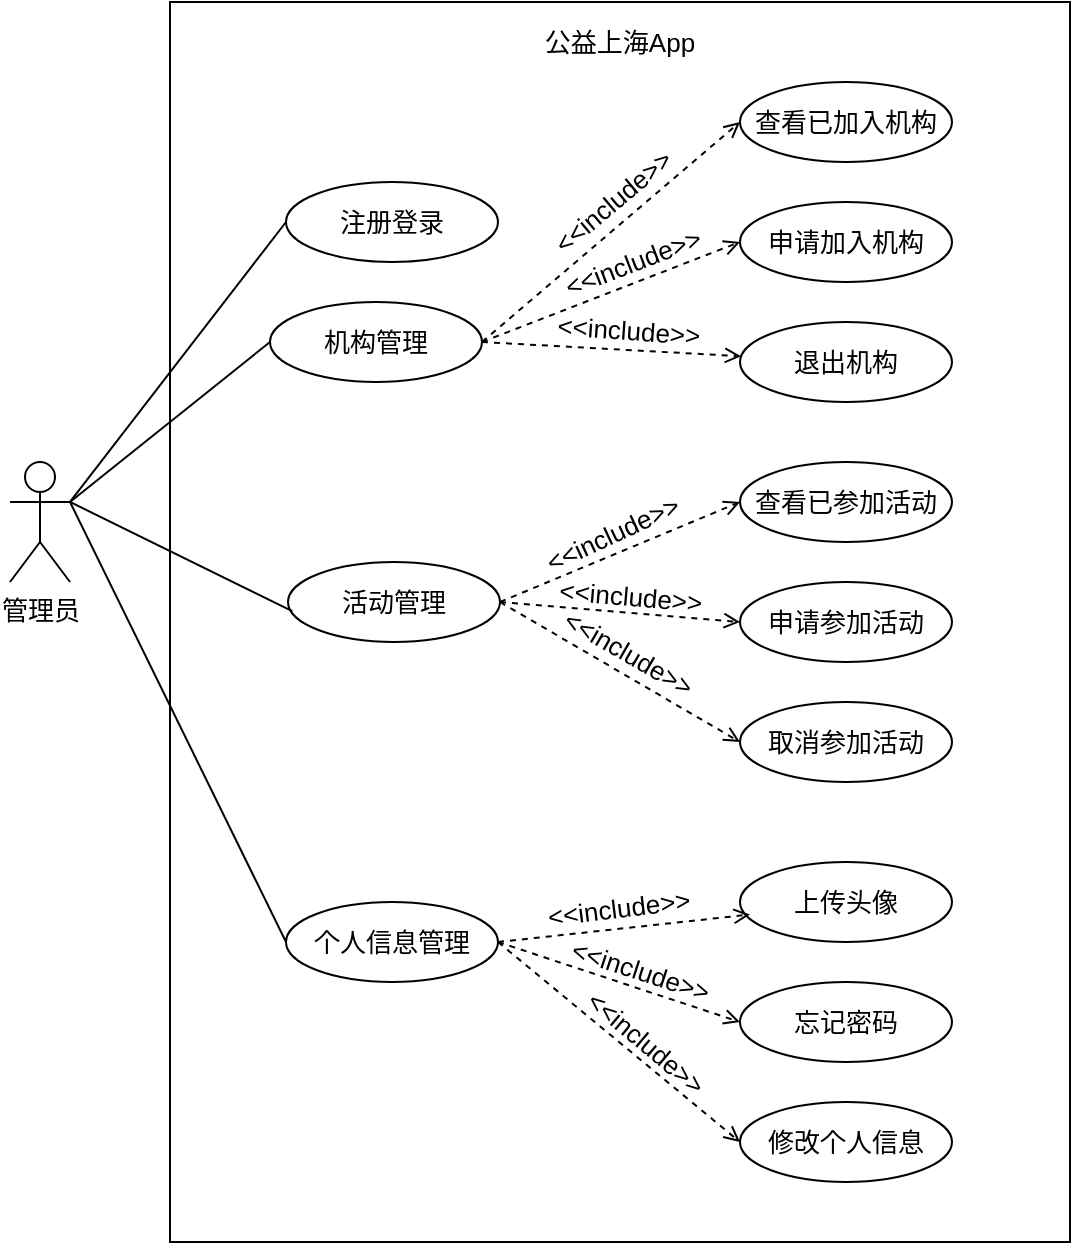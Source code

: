 <mxfile version="24.4.9" type="github">
  <diagram name="第 1 页" id="QIkSNU2lJWrrcMK7OgB3">
    <mxGraphModel dx="1434" dy="738" grid="1" gridSize="10" guides="1" tooltips="1" connect="1" arrows="1" fold="1" page="1" pageScale="1" pageWidth="827" pageHeight="1169" math="0" shadow="0">
      <root>
        <mxCell id="0" />
        <mxCell id="1" parent="0" />
        <mxCell id="RuP5DusUmNIFuySBbjsR-49" style="edgeStyle=none;rounded=0;orthogonalLoop=1;jettySize=auto;html=1;exitX=1;exitY=0.333;exitDx=0;exitDy=0;exitPerimeter=0;entryX=0;entryY=0.5;entryDx=0;entryDy=0;endArrow=none;endFill=0;fontSize=13;labelBackgroundColor=none;" parent="1" source="RuP5DusUmNIFuySBbjsR-52" target="RuP5DusUmNIFuySBbjsR-54" edge="1">
          <mxGeometry relative="1" as="geometry" />
        </mxCell>
        <mxCell id="RuP5DusUmNIFuySBbjsR-50" style="edgeStyle=none;rounded=0;orthogonalLoop=1;jettySize=auto;html=1;exitX=1;exitY=0.333;exitDx=0;exitDy=0;exitPerimeter=0;entryX=0;entryY=0.5;entryDx=0;entryDy=0;endArrow=none;endFill=0;fontSize=13;labelBackgroundColor=none;" parent="1" source="RuP5DusUmNIFuySBbjsR-52" target="RuP5DusUmNIFuySBbjsR-61" edge="1">
          <mxGeometry relative="1" as="geometry" />
        </mxCell>
        <mxCell id="RuP5DusUmNIFuySBbjsR-51" style="edgeStyle=none;rounded=0;orthogonalLoop=1;jettySize=auto;html=1;exitX=1;exitY=0.333;exitDx=0;exitDy=0;exitPerimeter=0;entryX=0;entryY=0.5;entryDx=0;entryDy=0;endArrow=none;endFill=0;fontSize=13;labelBackgroundColor=none;" parent="1" source="RuP5DusUmNIFuySBbjsR-52" target="RuP5DusUmNIFuySBbjsR-73" edge="1">
          <mxGeometry relative="1" as="geometry" />
        </mxCell>
        <mxCell id="RuP5DusUmNIFuySBbjsR-52" value="管理员" style="shape=umlActor;verticalLabelPosition=bottom;verticalAlign=top;html=1;outlineConnect=0;fontSize=13;labelBackgroundColor=none;" parent="1" vertex="1">
          <mxGeometry x="170" y="230" width="30" height="60" as="geometry" />
        </mxCell>
        <mxCell id="RuP5DusUmNIFuySBbjsR-53" value="" style="rounded=0;whiteSpace=wrap;html=1;gradientColor=none;fillColor=none;fontSize=13;labelBackgroundColor=none;" parent="1" vertex="1">
          <mxGeometry x="250" width="450" height="620" as="geometry" />
        </mxCell>
        <mxCell id="RuP5DusUmNIFuySBbjsR-54" value="注册登录" style="ellipse;whiteSpace=wrap;html=1;fontSize=13;labelBackgroundColor=none;" parent="1" vertex="1">
          <mxGeometry x="308" y="90" width="106" height="40" as="geometry" />
        </mxCell>
        <mxCell id="RuP5DusUmNIFuySBbjsR-55" style="edgeStyle=none;rounded=0;orthogonalLoop=1;jettySize=auto;html=1;exitX=1;exitY=0.5;exitDx=0;exitDy=0;entryX=0;entryY=0.5;entryDx=0;entryDy=0;endArrow=open;endFill=0;dashed=1;fontSize=13;labelBackgroundColor=none;" parent="1" source="RuP5DusUmNIFuySBbjsR-61" target="RuP5DusUmNIFuySBbjsR-79" edge="1">
          <mxGeometry relative="1" as="geometry" />
        </mxCell>
        <mxCell id="RuP5DusUmNIFuySBbjsR-56" value="&amp;lt;&amp;lt;include&amp;gt;&amp;gt;" style="edgeLabel;html=1;align=center;verticalAlign=middle;resizable=0;points=[];rotation=-40;fontSize=13;labelBackgroundColor=none;" parent="RuP5DusUmNIFuySBbjsR-55" vertex="1" connectable="0">
          <mxGeometry x="0.01" y="1" relative="1" as="geometry">
            <mxPoint y="-14" as="offset" />
          </mxGeometry>
        </mxCell>
        <mxCell id="RuP5DusUmNIFuySBbjsR-57" style="edgeStyle=none;rounded=0;orthogonalLoop=1;jettySize=auto;html=1;exitX=1;exitY=0.5;exitDx=0;exitDy=0;entryX=0;entryY=0.5;entryDx=0;entryDy=0;endArrow=open;endFill=0;dashed=1;fontSize=13;labelBackgroundColor=none;" parent="1" source="RuP5DusUmNIFuySBbjsR-61" target="RuP5DusUmNIFuySBbjsR-75" edge="1">
          <mxGeometry relative="1" as="geometry" />
        </mxCell>
        <mxCell id="RuP5DusUmNIFuySBbjsR-58" value="&amp;lt;&amp;lt;include&amp;gt;&amp;gt;" style="edgeLabel;html=1;align=center;verticalAlign=middle;resizable=0;points=[];rotation=339;fontSize=13;labelBackgroundColor=none;" parent="RuP5DusUmNIFuySBbjsR-57" vertex="1" connectable="0">
          <mxGeometry x="0.119" y="-2" relative="1" as="geometry">
            <mxPoint x="2" y="-14" as="offset" />
          </mxGeometry>
        </mxCell>
        <mxCell id="RuP5DusUmNIFuySBbjsR-59" style="edgeStyle=none;rounded=0;orthogonalLoop=1;jettySize=auto;html=1;exitX=1;exitY=0.5;exitDx=0;exitDy=0;endArrow=open;endFill=0;dashed=1;fontSize=13;labelBackgroundColor=none;" parent="1" source="RuP5DusUmNIFuySBbjsR-61" target="RuP5DusUmNIFuySBbjsR-76" edge="1">
          <mxGeometry relative="1" as="geometry" />
        </mxCell>
        <mxCell id="RuP5DusUmNIFuySBbjsR-60" value="&amp;lt;&amp;lt;include&amp;gt;&amp;gt;" style="edgeLabel;html=1;align=center;verticalAlign=middle;resizable=0;points=[];rotation=4;fontSize=13;labelBackgroundColor=none;" parent="RuP5DusUmNIFuySBbjsR-59" vertex="1" connectable="0">
          <mxGeometry relative="1" as="geometry">
            <mxPoint x="8" y="-10" as="offset" />
          </mxGeometry>
        </mxCell>
        <mxCell id="RuP5DusUmNIFuySBbjsR-61" value="机构管理" style="ellipse;whiteSpace=wrap;html=1;fontSize=13;labelBackgroundColor=none;" parent="1" vertex="1">
          <mxGeometry x="300" y="150" width="106" height="40" as="geometry" />
        </mxCell>
        <mxCell id="RuP5DusUmNIFuySBbjsR-62" style="edgeStyle=none;rounded=0;orthogonalLoop=1;jettySize=auto;html=1;exitX=1;exitY=0.5;exitDx=0;exitDy=0;entryX=0;entryY=0.5;entryDx=0;entryDy=0;endArrow=open;endFill=0;dashed=1;fontSize=13;labelBackgroundColor=none;" parent="1" source="RuP5DusUmNIFuySBbjsR-68" target="RuP5DusUmNIFuySBbjsR-80" edge="1">
          <mxGeometry relative="1" as="geometry" />
        </mxCell>
        <mxCell id="RuP5DusUmNIFuySBbjsR-63" value="&amp;lt;&amp;lt;include&amp;gt;&amp;gt;" style="edgeLabel;html=1;align=center;verticalAlign=middle;resizable=0;points=[];rotation=-25;fontSize=13;labelBackgroundColor=none;" parent="RuP5DusUmNIFuySBbjsR-62" vertex="1" connectable="0">
          <mxGeometry x="-0.018" y="10" relative="1" as="geometry">
            <mxPoint as="offset" />
          </mxGeometry>
        </mxCell>
        <mxCell id="RuP5DusUmNIFuySBbjsR-64" style="edgeStyle=none;rounded=0;orthogonalLoop=1;jettySize=auto;html=1;exitX=1;exitY=0.5;exitDx=0;exitDy=0;entryX=0;entryY=0.5;entryDx=0;entryDy=0;endArrow=open;endFill=0;dashed=1;fontSize=13;labelBackgroundColor=none;" parent="1" source="RuP5DusUmNIFuySBbjsR-68" target="RuP5DusUmNIFuySBbjsR-77" edge="1">
          <mxGeometry relative="1" as="geometry" />
        </mxCell>
        <mxCell id="RuP5DusUmNIFuySBbjsR-65" value="&amp;lt;&amp;lt;include&amp;gt;&amp;gt;" style="edgeLabel;html=1;align=center;verticalAlign=middle;resizable=0;points=[];fontSize=13;labelBackgroundColor=none;rotation=5;" parent="RuP5DusUmNIFuySBbjsR-64" vertex="1" connectable="0">
          <mxGeometry x="0.07" y="9" relative="1" as="geometry">
            <mxPoint as="offset" />
          </mxGeometry>
        </mxCell>
        <mxCell id="RuP5DusUmNIFuySBbjsR-66" style="edgeStyle=none;rounded=0;orthogonalLoop=1;jettySize=auto;html=1;exitX=1;exitY=0.5;exitDx=0;exitDy=0;entryX=0;entryY=0.5;entryDx=0;entryDy=0;endArrow=open;endFill=0;dashed=1;fontSize=13;labelBackgroundColor=none;" parent="1" source="RuP5DusUmNIFuySBbjsR-68" target="RuP5DusUmNIFuySBbjsR-78" edge="1">
          <mxGeometry relative="1" as="geometry" />
        </mxCell>
        <mxCell id="RuP5DusUmNIFuySBbjsR-67" value="&amp;lt;&amp;lt;include&amp;gt;&amp;gt;" style="edgeLabel;html=1;align=center;verticalAlign=middle;resizable=0;points=[];rotation=30;fontSize=13;labelBackgroundColor=none;" parent="RuP5DusUmNIFuySBbjsR-66" vertex="1" connectable="0">
          <mxGeometry y="7" relative="1" as="geometry">
            <mxPoint y="-4" as="offset" />
          </mxGeometry>
        </mxCell>
        <mxCell id="RuP5DusUmNIFuySBbjsR-68" value="活动管理" style="ellipse;whiteSpace=wrap;html=1;fontSize=13;labelBackgroundColor=none;" parent="1" vertex="1">
          <mxGeometry x="309" y="280" width="106" height="40" as="geometry" />
        </mxCell>
        <mxCell id="RuP5DusUmNIFuySBbjsR-69" style="edgeStyle=none;rounded=0;orthogonalLoop=1;jettySize=auto;html=1;exitX=1;exitY=0.5;exitDx=0;exitDy=0;entryX=0;entryY=0.5;entryDx=0;entryDy=0;endArrow=open;endFill=0;dashed=1;fontSize=13;labelBackgroundColor=none;" parent="1" source="RuP5DusUmNIFuySBbjsR-73" target="RuP5DusUmNIFuySBbjsR-82" edge="1">
          <mxGeometry relative="1" as="geometry" />
        </mxCell>
        <mxCell id="RuP5DusUmNIFuySBbjsR-70" value="&amp;lt;&amp;lt;include&amp;gt;&amp;gt;" style="edgeLabel;html=1;align=center;verticalAlign=middle;resizable=0;points=[];rotation=18;fontSize=13;labelBackgroundColor=none;" parent="RuP5DusUmNIFuySBbjsR-69" vertex="1" connectable="0">
          <mxGeometry x="0.12" y="9" relative="1" as="geometry">
            <mxPoint as="offset" />
          </mxGeometry>
        </mxCell>
        <mxCell id="RuP5DusUmNIFuySBbjsR-71" style="edgeStyle=none;rounded=0;orthogonalLoop=1;jettySize=auto;html=1;exitX=1;exitY=0.5;exitDx=0;exitDy=0;entryX=0;entryY=0.5;entryDx=0;entryDy=0;endArrow=open;endFill=0;dashed=1;fontSize=13;labelBackgroundColor=none;" parent="1" source="RuP5DusUmNIFuySBbjsR-73" target="RuP5DusUmNIFuySBbjsR-83" edge="1">
          <mxGeometry relative="1" as="geometry" />
        </mxCell>
        <mxCell id="RuP5DusUmNIFuySBbjsR-72" value="&amp;lt;&amp;lt;include&amp;gt;&amp;gt;" style="edgeLabel;html=1;align=center;verticalAlign=middle;resizable=0;points=[];rotation=40;fontSize=13;labelBackgroundColor=none;" parent="RuP5DusUmNIFuySBbjsR-71" vertex="1" connectable="0">
          <mxGeometry x="0.13" y="9" relative="1" as="geometry">
            <mxPoint as="offset" />
          </mxGeometry>
        </mxCell>
        <mxCell id="RuP5DusUmNIFuySBbjsR-73" value="个人信息管理" style="ellipse;whiteSpace=wrap;html=1;fontSize=13;labelBackgroundColor=none;" parent="1" vertex="1">
          <mxGeometry x="308" y="450" width="106" height="40" as="geometry" />
        </mxCell>
        <mxCell id="RuP5DusUmNIFuySBbjsR-74" style="edgeStyle=none;rounded=0;orthogonalLoop=1;jettySize=auto;html=1;exitX=1;exitY=0.333;exitDx=0;exitDy=0;exitPerimeter=0;entryX=0.02;entryY=0.614;entryDx=0;entryDy=0;entryPerimeter=0;endArrow=none;endFill=0;fontSize=13;labelBackgroundColor=none;" parent="1" source="RuP5DusUmNIFuySBbjsR-52" target="RuP5DusUmNIFuySBbjsR-68" edge="1">
          <mxGeometry relative="1" as="geometry" />
        </mxCell>
        <mxCell id="RuP5DusUmNIFuySBbjsR-75" value="申请加入机构" style="ellipse;whiteSpace=wrap;html=1;fontSize=13;labelBackgroundColor=none;" parent="1" vertex="1">
          <mxGeometry x="535" y="100" width="106" height="40" as="geometry" />
        </mxCell>
        <mxCell id="RuP5DusUmNIFuySBbjsR-76" value="退出机构" style="ellipse;whiteSpace=wrap;html=1;fontSize=13;labelBackgroundColor=none;" parent="1" vertex="1">
          <mxGeometry x="535" y="160" width="106" height="40" as="geometry" />
        </mxCell>
        <mxCell id="RuP5DusUmNIFuySBbjsR-77" value="申请参加活动" style="ellipse;whiteSpace=wrap;html=1;fontSize=13;labelBackgroundColor=none;" parent="1" vertex="1">
          <mxGeometry x="535" y="290" width="106" height="40" as="geometry" />
        </mxCell>
        <mxCell id="RuP5DusUmNIFuySBbjsR-78" value="取消参加活动" style="ellipse;whiteSpace=wrap;html=1;fontSize=13;labelBackgroundColor=none;" parent="1" vertex="1">
          <mxGeometry x="535" y="350" width="106" height="40" as="geometry" />
        </mxCell>
        <mxCell id="RuP5DusUmNIFuySBbjsR-79" value="查看已加入机构" style="ellipse;whiteSpace=wrap;html=1;fontSize=13;labelBackgroundColor=none;" parent="1" vertex="1">
          <mxGeometry x="535" y="40" width="106" height="40" as="geometry" />
        </mxCell>
        <mxCell id="RuP5DusUmNIFuySBbjsR-80" value="查看已参加活动" style="ellipse;whiteSpace=wrap;html=1;fontSize=13;labelBackgroundColor=none;" parent="1" vertex="1">
          <mxGeometry x="535" y="230" width="106" height="40" as="geometry" />
        </mxCell>
        <mxCell id="RuP5DusUmNIFuySBbjsR-81" value="上传头像" style="ellipse;whiteSpace=wrap;html=1;fontSize=13;labelBackgroundColor=none;" parent="1" vertex="1">
          <mxGeometry x="535" y="430" width="106" height="40" as="geometry" />
        </mxCell>
        <mxCell id="RuP5DusUmNIFuySBbjsR-82" value="忘记密码" style="ellipse;whiteSpace=wrap;html=1;fontSize=13;labelBackgroundColor=none;" parent="1" vertex="1">
          <mxGeometry x="535" y="490" width="106" height="40" as="geometry" />
        </mxCell>
        <mxCell id="RuP5DusUmNIFuySBbjsR-83" value="修改个人信息" style="ellipse;whiteSpace=wrap;html=1;fontSize=13;labelBackgroundColor=none;" parent="1" vertex="1">
          <mxGeometry x="535" y="550" width="106" height="40" as="geometry" />
        </mxCell>
        <mxCell id="RuP5DusUmNIFuySBbjsR-84" style="edgeStyle=none;rounded=0;orthogonalLoop=1;jettySize=auto;html=1;exitX=1;exitY=0.5;exitDx=0;exitDy=0;entryX=0.047;entryY=0.657;entryDx=0;entryDy=0;entryPerimeter=0;endArrow=open;endFill=0;dashed=1;fontSize=13;labelBackgroundColor=none;" parent="1" source="RuP5DusUmNIFuySBbjsR-73" target="RuP5DusUmNIFuySBbjsR-81" edge="1">
          <mxGeometry relative="1" as="geometry" />
        </mxCell>
        <mxCell id="RuP5DusUmNIFuySBbjsR-85" value="&amp;lt;&amp;lt;include&amp;gt;&amp;gt;" style="edgeLabel;html=1;align=center;verticalAlign=middle;resizable=0;points=[];rotation=353;fontSize=13;labelBackgroundColor=none;" parent="RuP5DusUmNIFuySBbjsR-84" vertex="1" connectable="0">
          <mxGeometry x="-0.06" y="-1" relative="1" as="geometry">
            <mxPoint y="-12" as="offset" />
          </mxGeometry>
        </mxCell>
        <mxCell id="RuP5DusUmNIFuySBbjsR-86" value="公益上海App" style="rounded=0;whiteSpace=wrap;html=1;strokeColor=none;fillColor=none;fontSize=13;labelBackgroundColor=none;" parent="1" vertex="1">
          <mxGeometry x="415" y="10" width="120" height="20" as="geometry" />
        </mxCell>
      </root>
    </mxGraphModel>
  </diagram>
</mxfile>
